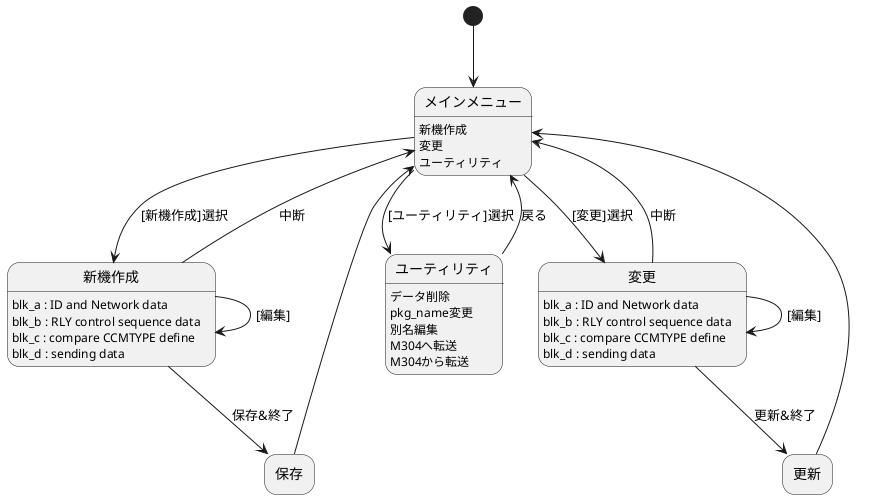 @startuml
hide empty description
[*] --> メインメニュー

state メインメニュー  {
    メインメニュー : 新機作成
    メインメニュー : 変更
    メインメニュー : ユーティリティ
}

メインメニュー --> 新機作成 : [新機作成]選択
メインメニュー --> 変更 : [変更]選択
メインメニュー --> ユーティリティ : [ユーティリティ]選択
ユーティリティ --> メインメニュー : 戻る
変更 --> メインメニュー : 中断
変更 --> 更新 : 更新&終了
更新 --> メインメニュー
新機作成 --> メインメニュー : 中断
新機作成 --> 保存 : 保存&終了
保存 --> メインメニュー

state ユーティリティ {
    ユーティリティ : データ削除
    ユーティリティ : pkg_name変更
    ユーティリティ : 別名編集
    ユーティリティ : M304へ転送
    ユーティリティ : M304から転送
}

state 新機作成 {
    新機作成 : blk_a : ID and Network data
    新機作成 : blk_b : RLY control sequence data
    新機作成 : blk_c : compare CCMTYPE define
    新機作成 : blk_d : sending data
}

state 変更 {
    変更 : blk_a : ID and Network data
    変更 : blk_b : RLY control sequence data
    変更 : blk_c : compare CCMTYPE define
    変更 : blk_d : sending data
}
新機作成 --> 新機作成 : [編集]
変更 --> 変更 : [編集]
@enduml
